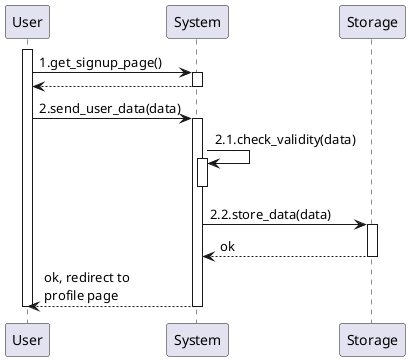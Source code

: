 @startuml sign_up
    autoactivate on

    participant User as U
    participant System as S
    participant Storage as ST

    activate U
    U -> S: 1.get_signup_page()
    return
    U -> S: 2.send_user_data(data)
    S -> S: 2.1.check_validity(data)
    deactivate S
    S -> ST: 2.2.store_data(data)
    return ok
    return ok, redirect to\nprofile page
    deactivate U
@enduml

@startuml login
    autoactivate on

    participant User as U
    participant System as S
    participant Storage as ST

    activate U
    U -> S: 1.get_login_page()
    return login page
    U -> S: 2.send_login\n_information(data)
    S -> ST: 2.1.check_login_info(data)
    return user data
    return ok, redirect\nto homepage
    deactivate U
@enduml

@startuml password_recovery
    autoactivate on

    participant User as U
    participant System as S
    participant Storage as ST
    participant Mailer as M

    activate U
    U -> S: 1.get_login_page()
    return login page
    U -> S: 2.get_passw_recovery_page()
    return password recovery page
    U -> S: 3.recover_passw(email)
    deactivate U
    S -> ST: 3.1.check_user_exists(email)
    return user data
    S -> M: 3.2.send_recovery_email(email)
    deactivate S
    M ->> U: email with link to recover password
    deactivate M
    activate U
    U -> S: 4.set_new_passwd(password)
    S -> ST: 4.1.update_password\n(email, password)
    return ok
    return ok, redirect to login page
    deactivate U

@enduml